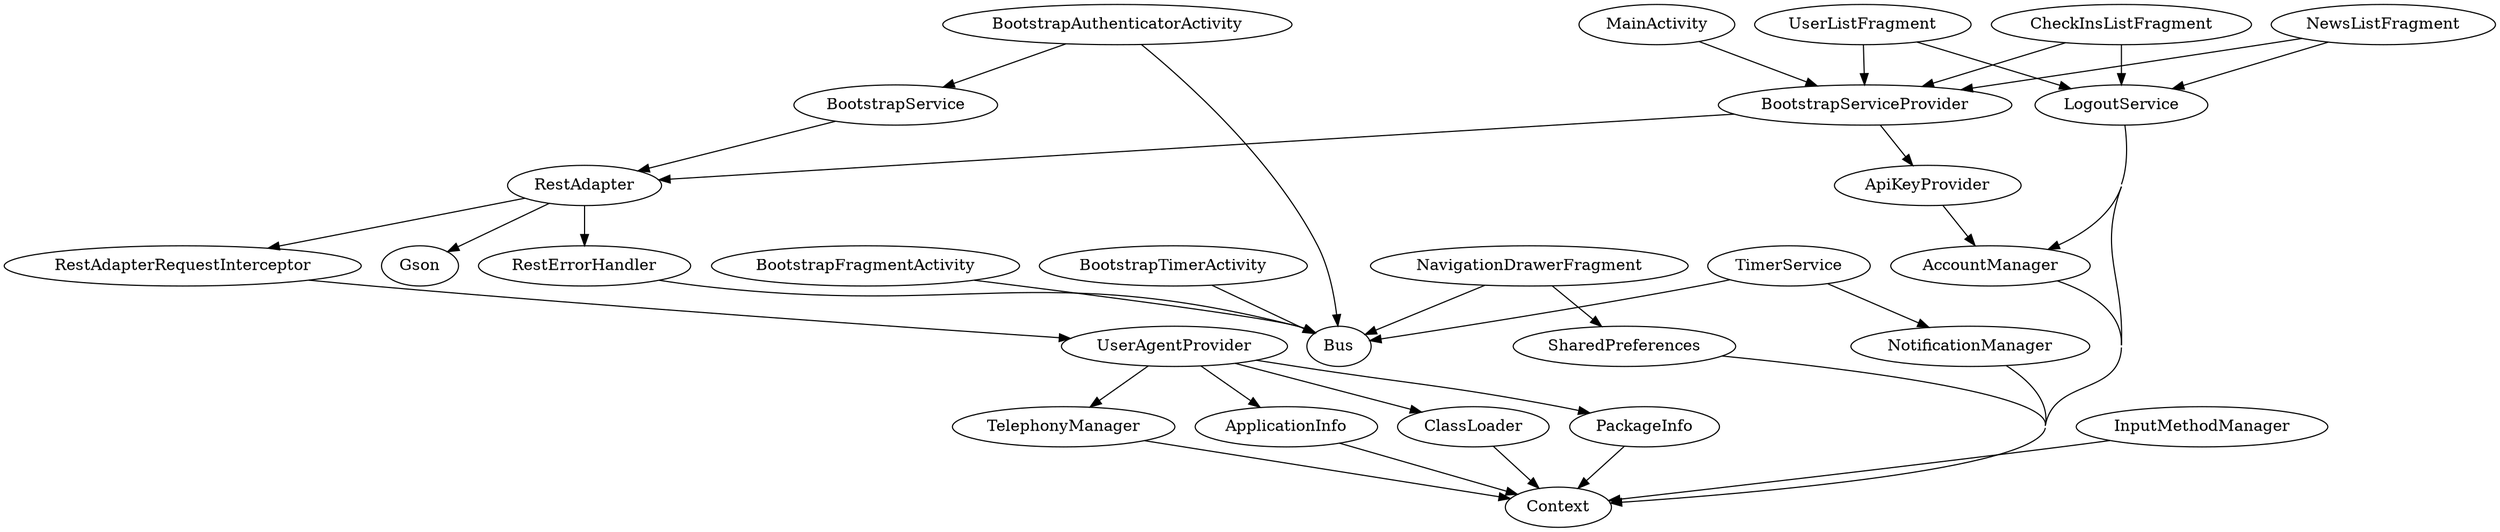 digraph G1 {
  concentrate = true;
  AccountManager -> Context;
  ApiKeyProvider -> AccountManager;
  ApplicationInfo -> Context;
  BootstrapAuthenticatorActivity -> Bus;
  BootstrapAuthenticatorActivity -> BootstrapService;
  BootstrapFragmentActivity -> Bus;
  BootstrapService -> RestAdapter;
  BootstrapServiceProvider -> ApiKeyProvider;
  BootstrapServiceProvider -> RestAdapter;
  BootstrapTimerActivity -> Bus;
  CheckInsListFragment -> LogoutService;
  CheckInsListFragment -> BootstrapServiceProvider;
  ClassLoader -> Context;
  InputMethodManager -> Context;
  LogoutService -> Context;
  LogoutService -> AccountManager;
  MainActivity -> BootstrapServiceProvider;
  NavigationDrawerFragment -> Bus;
  NavigationDrawerFragment -> SharedPreferences;
  NewsListFragment -> LogoutService;
  NewsListFragment -> BootstrapServiceProvider;
  NotificationManager -> Context;
  PackageInfo -> Context;
  RestAdapter -> RestAdapterRequestInterceptor;
  RestAdapter -> Gson;
  RestAdapter -> RestErrorHandler;
  RestAdapterRequestInterceptor -> UserAgentProvider;
  RestErrorHandler -> Bus;
  SharedPreferences -> Context;
  TelephonyManager -> Context;
  TimerService -> NotificationManager;
  TimerService -> Bus;
  UserAgentProvider -> TelephonyManager;
  UserAgentProvider -> ClassLoader;
  UserAgentProvider -> ApplicationInfo;
  UserAgentProvider -> PackageInfo;
  UserListFragment -> LogoutService;
  UserListFragment -> BootstrapServiceProvider;
}
